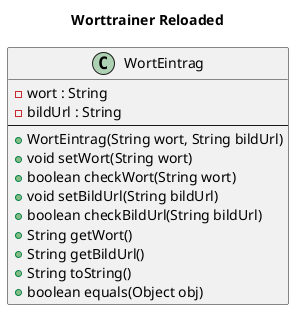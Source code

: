 @startuml
title: Worttrainer Reloaded

class WortEintrag {
  -wort : String
  -bildUrl : String
  --
  +WortEintrag(String wort, String bildUrl)
  +void setWort(String wort)
  +boolean checkWort(String wort)
  +void setBildUrl(String bildUrl)
  +boolean checkBildUrl(String bildUrl)
  +String getWort()
  +String getBildUrl()
  +String toString()
  +boolean equals(Object obj)
}

@enduml